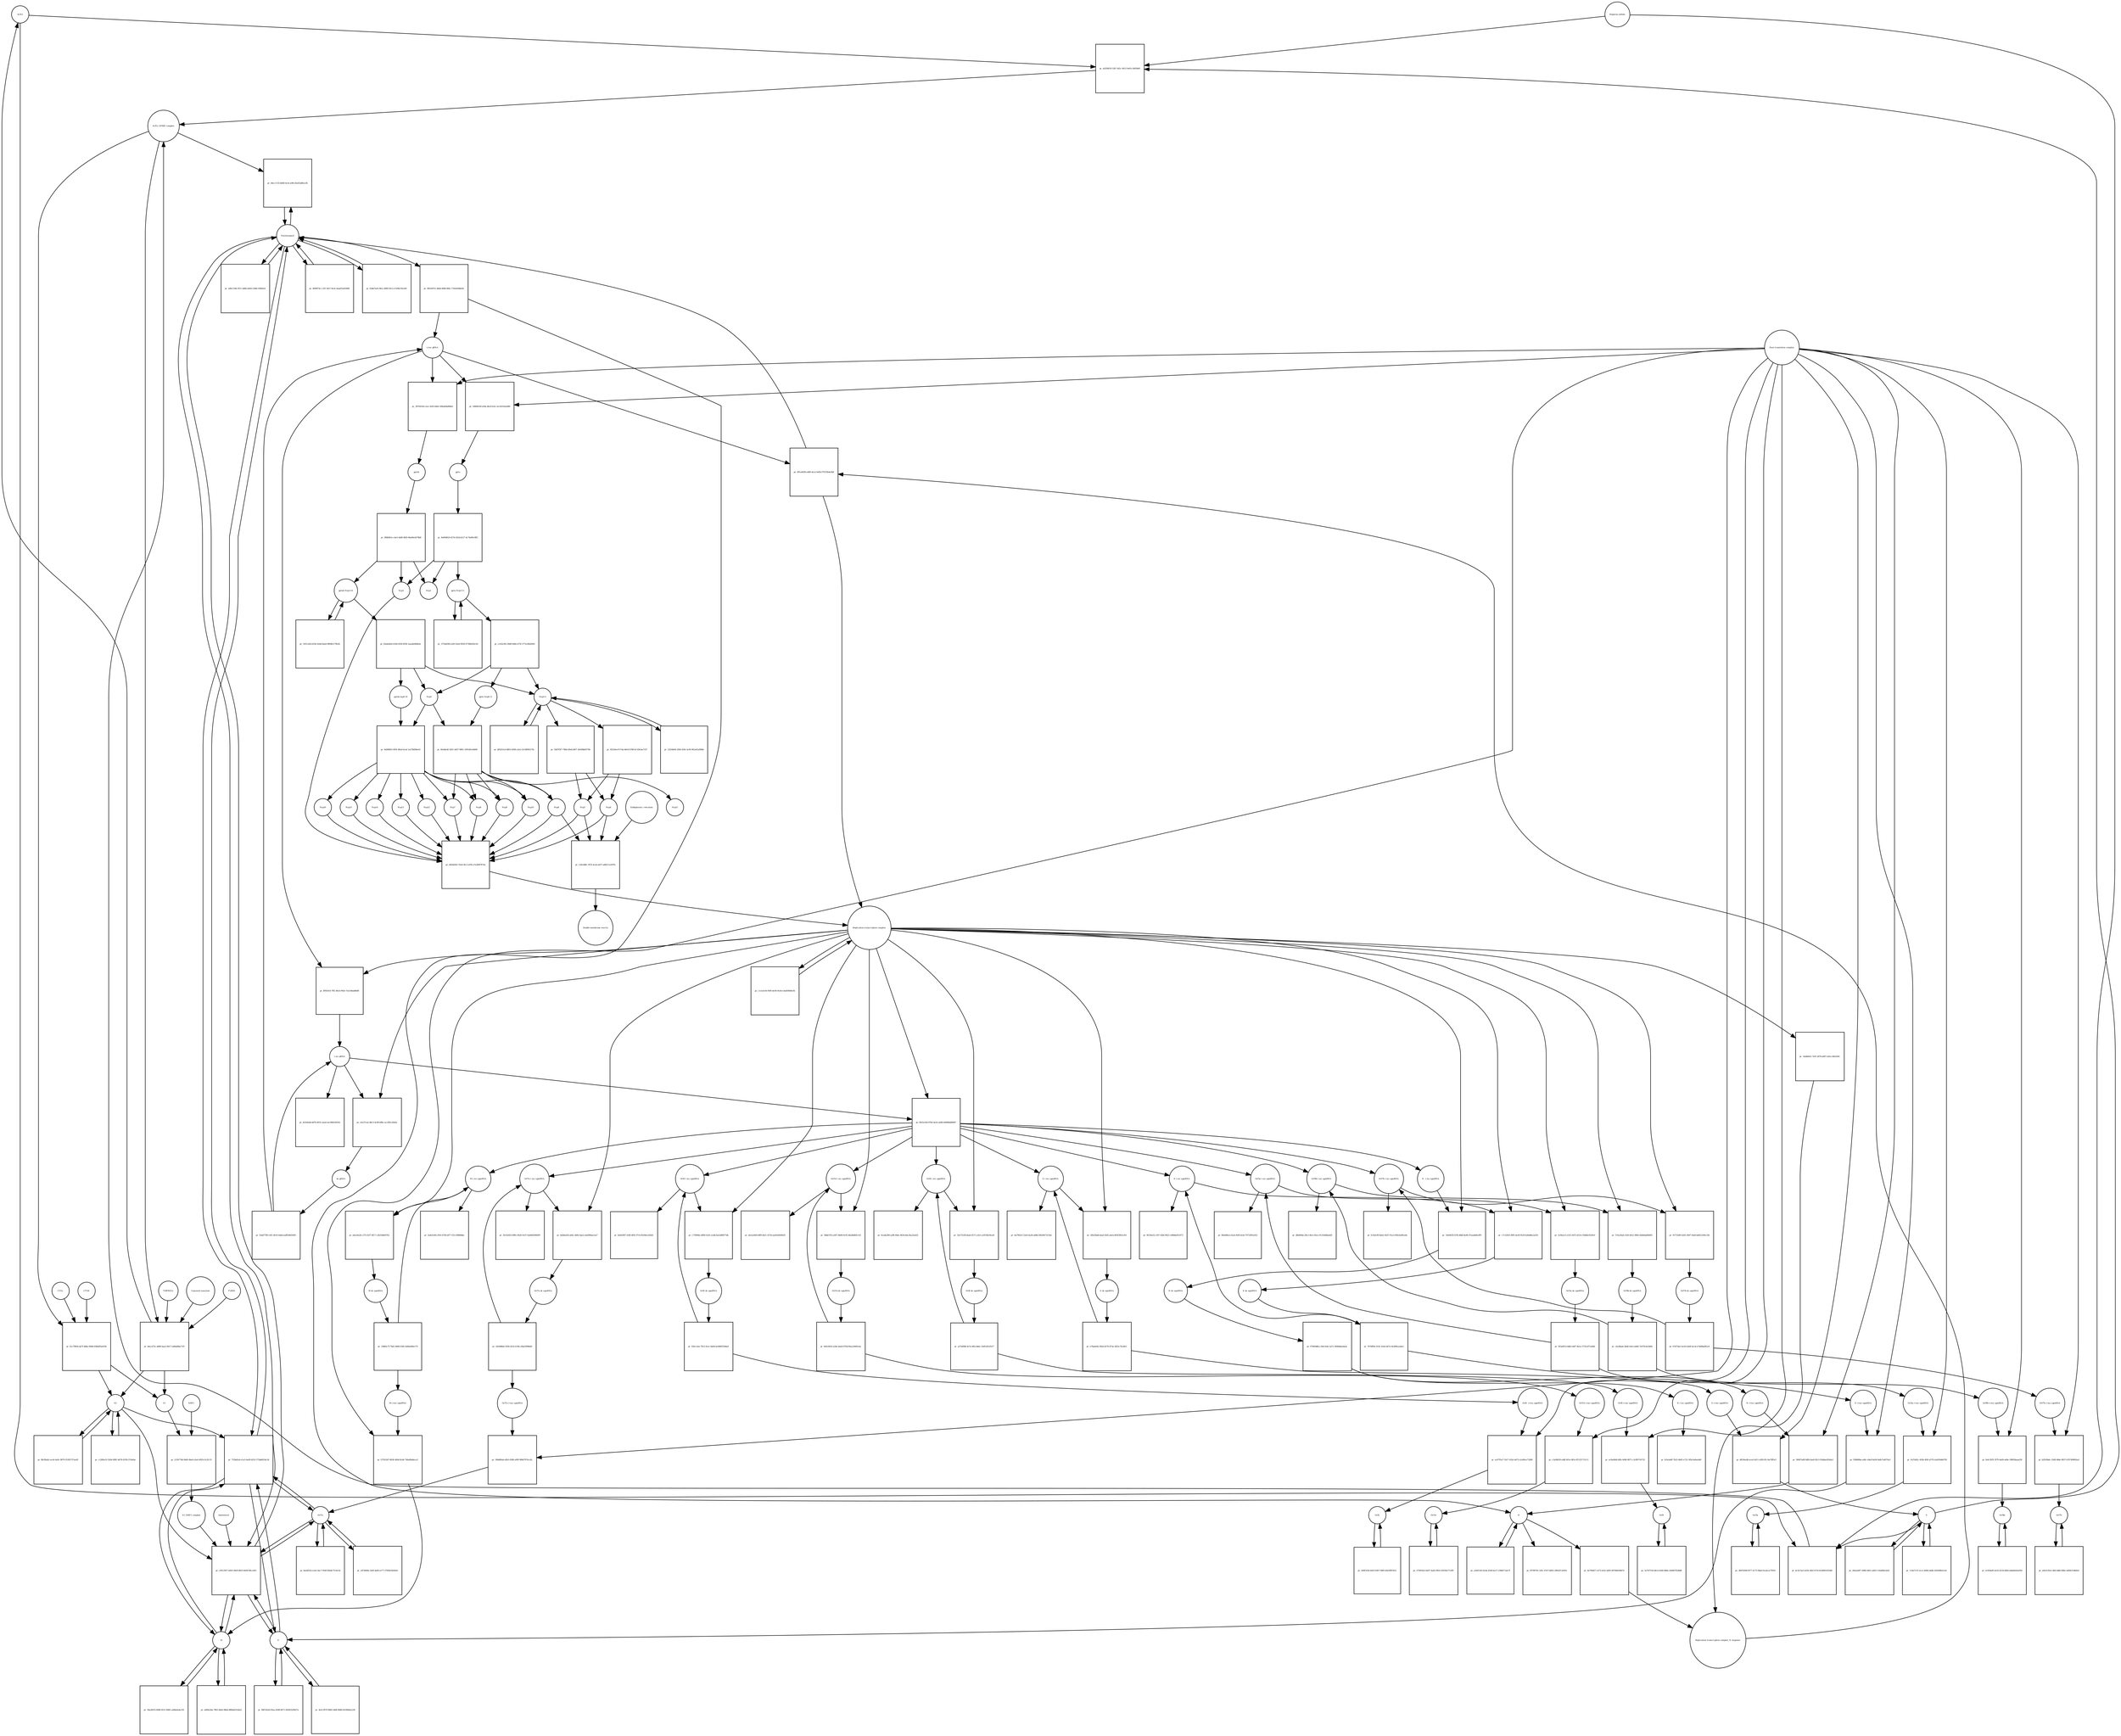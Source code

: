strict digraph  {
ACE2 [annotation="", bipartite=0, cls=macromolecule, fontsize=4, label=ACE2, shape=circle];
"pr_a0258019-52b7-4f2c-9415-9e91c5465b69" [annotation="", bipartite=1, cls=process, fontsize=4, label="pr_a0258019-52b7-4f2c-9415-9e91c5465b69", shape=square];
"ACE2_SPIKE complex" [annotation="", bipartite=0, cls=complex, fontsize=4, label="ACE2_SPIKE complex", shape=circle];
"Heparan sulfate" [annotation="urn_miriam_obo.chebi_CHEBI%3A28815", bipartite=0, cls="simple chemical", fontsize=4, label="Heparan sulfate", shape=circle];
S [annotation=urn_miriam_uniprot_P0DTC2, bipartite=0, cls=macromolecule, fontsize=4, label=S, shape=circle];
Nucleocapsid [annotation="urn_miriam_obo.go_GO%3A0019013", bipartite=0, cls=complex, fontsize=4, label=Nucleocapsid, shape=circle];
"pr_0dcc1135-b0b9-4c5e-a9fe-8eef3a86ce3b" [annotation="", bipartite=1, cls=process, fontsize=4, label="pr_0dcc1135-b0b9-4c5e-a9fe-8eef3a86ce3b", shape=square];
"pr_61c70854-da7f-486a-99d8-636b6f5e6358" [annotation="", bipartite=1, cls=process, fontsize=4, label="pr_61c70854-da7f-486a-99d8-636b6f5e6358", shape=square];
S2 [annotation=urn_miriam_interpro_IPR002552, bipartite=0, cls=macromolecule, fontsize=4, label=S2, shape=circle];
CTSB [annotation="", bipartite=0, cls=macromolecule, fontsize=4, label=CTSB, shape=circle];
CTSL [annotation="", bipartite=0, cls=macromolecule, fontsize=4, label=CTSL, shape=circle];
S1 [annotation=urn_miriam_interpro_IPR002551, bipartite=0, cls=macromolecule, fontsize=4, label=S1, shape=circle];
"pr_bc3e7aa3-e63e-4fef-b716-6c4690101b48" [annotation="", bipartite=1, cls=process, fontsize=4, label="pr_bc3e7aa3-e63e-4fef-b716-6c4690101b48", shape=square];
"pr_c9512957-a602-49e9-8825-843b79fcce83" [annotation="", bipartite=1, cls=process, fontsize=4, label="pr_c9512957-a602-49e9-8825-843b79fcce83", shape=square];
cholesterol [annotation="urn_miriam_obo.chebi_CHEBI%3A16113", bipartite=0, cls="simple chemical", fontsize=4, label=cholesterol, shape=circle];
"S1_NRP1 complex" [annotation="", bipartite=0, cls=complex, fontsize=4, label="S1_NRP1 complex", shape=circle];
E [annotation=urn_miriam_uniprot_P0DTC4, bipartite=0, cls=macromolecule, fontsize=4, label=E, shape=circle];
M [annotation=urn_miriam_uniprot_P0DTC5, bipartite=0, cls=macromolecule, fontsize=4, label=M, shape=circle];
Orf7a [annotation=urn_miriam_uniprot_P0DTC7, bipartite=0, cls=macromolecule, fontsize=4, label=Orf7a, shape=circle];
"pr_9814507e-3bbd-4086-86fe-170efe08de9a" [annotation="", bipartite=1, cls=process, fontsize=4, label="pr_9814507e-3bbd-4086-86fe-170efe08de9a", shape=square];
"(+)ss gRNA" [annotation=urn_miriam_refseq_NC_045512, bipartite=0, cls="nucleic acid feature", fontsize=4, label="(+)ss gRNA", shape=circle];
N [annotation=urn_miriam_uniprot_P0DTC9, bipartite=0, cls="macromolecule multimer", fontsize=4, label=N, shape=circle];
"pr_869f974c-c1b7-4fa7-8cdc-bead52a92968" [annotation="", bipartite=1, cls=process, fontsize=4, label="pr_869f974c-c1b7-4fa7-8cdc-bead52a92968", shape=square];
"pr_62bb7ae9-94ce-4f89-93c2-e7a9bc59ce85" [annotation="", bipartite=1, cls=process, fontsize=4, label="pr_62bb7ae9-94ce-4f89-93c2-e7a9bc59ce85", shape=square];
"pr_f9798792-1d5c-47d7-b892-c892d7c4505c" [annotation="", bipartite=1, cls=process, fontsize=4, label="pr_f9798792-1d5c-47d7-b892-c892d7c4505c", shape=square];
"pr_a2bf1543-6cda-41b9-bce7-2384f17afa7f" [annotation="", bipartite=1, cls=process, fontsize=4, label="pr_a2bf1543-6cda-41b9-bce7-2384f17afa7f", shape=square];
"N (+)ss sgmRNA" [annotation=urn_miriam_ncbigene_43740575, bipartite=0, cls="nucleic acid feature", fontsize=4, label="N (+)ss sgmRNA", shape=circle];
"pr_36607ad8-0dfd-4aa9-82c5-83ddae9244a3" [annotation="", bipartite=1, cls=process, fontsize=4, label="pr_36607ad8-0dfd-4aa9-82c5-83ddae9244a3", shape=square];
"Host translation complex" [annotation="urn_miriam_obo.go_GO%3A0070992", bipartite=0, cls=complex, fontsize=4, label="Host translation complex", shape=circle];
"pr_e46c216b-5f51-4d6b-a664-23d8c190bd1d" [annotation="", bipartite=1, cls=process, fontsize=4, label="pr_e46c216b-5f51-4d6b-a664-23d8c190bd1d", shape=square];
"pr_b4ccd72c-dd96-4aa3-8417-ed9ad0ba71f5" [annotation="", bipartite=1, cls=process, fontsize=4, label="pr_b4ccd72c-dd96-4aa3-8417-ed9ad0ba71f5", shape=square];
FURIN [annotation="", bipartite=0, cls=macromolecule, fontsize=4, label=FURIN, shape=circle];
TMPRSS2 [annotation="", bipartite=0, cls=macromolecule, fontsize=4, label=TMPRSS2, shape=circle];
"Camostat mesylate" [annotation="urn_miriam_pubchem.compound_2536", bipartite=0, cls="simple chemical", fontsize=4, label="Camostat mesylate", shape=circle];
"pr_8b1fbab2-aceb-4a9c-9879-55395737aed3" [annotation="", bipartite=1, cls=process, fontsize=4, label="pr_8b1fbab2-aceb-4a9c-9879-55395737aed3", shape=square];
"Replication transcription complex_N oligomer" [annotation="", bipartite=0, cls=complex, fontsize=4, label="Replication transcription complex_N oligomer", shape=circle];
"pr_991a9d38-ed69-4a1a-b43b-f7f335b4a5b8" [annotation="", bipartite=1, cls=process, fontsize=4, label="pr_991a9d38-ed69-4a1a-b43b-f7f335b4a5b8", shape=square];
"Replication transcription complex" [annotation="", bipartite=0, cls=complex, fontsize=4, label="Replication transcription complex", shape=circle];
"pr_753bd2a4-e1a3-4a49-b532-572bd8254c5d" [annotation="", bipartite=1, cls=process, fontsize=4, label="pr_753bd2a4-e1a3-4a49-b532-572bd8254c5d", shape=square];
"pr_c1280a10-526d-4981-b678-4195c37a0ebc" [annotation="", bipartite=1, cls=process, fontsize=4, label="pr_c1280a10-526d-4981-b678-4195c37a0ebc", shape=square];
"pp1a Nsp3-11" [annotation=urn_miriam_uniprot_P0DTC1, bipartite=0, cls=macromolecule, fontsize=4, label="pp1a Nsp3-11", shape=circle];
"pr_cc62e345-58d9-4d9e-b75f-577ec86d20fd" [annotation="", bipartite=1, cls=process, fontsize=4, label="pr_cc62e345-58d9-4d9e-b75f-577ec86d20fd", shape=square];
"pp1a Nsp6-11" [annotation=urn_miriam_uniprot_P0DTC1, bipartite=0, cls=macromolecule, fontsize=4, label="pp1a Nsp6-11", shape=circle];
"Nsp3-4" [annotation="urn_miriam_ncbiprotein_YP_009725299|urn_miriam_ncbiprotein_YP_009725300", bipartite=0, cls=macromolecule, fontsize=4, label="Nsp3-4", shape=circle];
Nsp5 [annotation=urn_miriam_ncbiprotein_YP_009725301, bipartite=0, cls="macromolecule multimer", fontsize=4, label=Nsp5, shape=circle];
"Endoplasmic reticulum" [annotation="urn_miriam_obo.go_GO%3A0005783", bipartite=0, cls=complex, fontsize=4, label="Endoplasmic reticulum", shape=circle];
"pr_c20cdd8c-5f33-4cad-a627-ad9e7ca2d7fe" [annotation="", bipartite=1, cls=process, fontsize=4, label="pr_c20cdd8c-5f33-4cad-a627-ad9e7ca2d7fe", shape=square];
"Double-membrane vesicle" [annotation="urn_miriam_obo.go_GO%3A0039718", bipartite=0, cls=complex, fontsize=4, label="Double-membrane vesicle", shape=circle];
Nsp4 [annotation=urn_miriam_ncbiprotein_YP_009725300, bipartite=0, cls=macromolecule, fontsize=4, label=Nsp4, shape=circle];
Nsp3 [annotation=urn_miriam_ncbiprotein_YP_009725299, bipartite=0, cls=macromolecule, fontsize=4, label=Nsp3, shape=circle];
Nsp6 [annotation=urn_miriam_ncbiprotein_YP_009725302, bipartite=0, cls=macromolecule, fontsize=4, label=Nsp6, shape=circle];
"pr_5754d298-e2d5-43a0-9050-6738642fecfd" [annotation="", bipartite=1, cls=process, fontsize=4, label="pr_5754d298-e2d5-43a0-9050-6738642fecfd", shape=square];
"pr_12f24b0d-3500-429c-bc6f-961a81af9fbb" [annotation="", bipartite=1, cls=process, fontsize=4, label="pr_12f24b0d-3500-429c-bc6f-961a81af9fbb", shape=square];
"pp1ab Nsp3-16" [annotation=urn_miriam_uniprot_P0DTD1, bipartite=0, cls=macromolecule, fontsize=4, label="pp1ab Nsp3-16", shape=circle];
"pr_35f1cd2d-d336-42dd-8aed-08f482179b3b" [annotation="", bipartite=1, cls=process, fontsize=4, label="pr_35f1cd2d-d336-42dd-8aed-08f482179b3b", shape=square];
"pr_82ada9ed-418d-4556-8f38-1aaa8e868eeb" [annotation="", bipartite=1, cls=process, fontsize=4, label="pr_82ada9ed-418d-4556-8f38-1aaa8e868eeb", shape=square];
"pp1ab nsp6-16" [annotation=urn_miriam_uniprot_P0DTD1, bipartite=0, cls=macromolecule, fontsize=4, label="pp1ab nsp6-16", shape=circle];
"pr_56a3fd19-90d9-4531-806f-ca8de6a4a156" [annotation="", bipartite=1, cls=process, fontsize=4, label="pr_56a3fd19-90d9-4531-806f-ca8de6a4a156", shape=square];
"pr_f8d7e62d-05ea-4298-8671-44383520827a" [annotation="", bipartite=1, cls=process, fontsize=4, label="pr_f8d7e62d-05ea-4298-8671-44383520827a", shape=square];
"pr_11da7c53-2cce-400d-a6db-3d3568b3cefa" [annotation="", bipartite=1, cls=process, fontsize=4, label="pr_11da7c53-2cce-400d-a6db-3d3568b3cefa", shape=square];
"pr_ed40a3da-7963-4de6-9b64-d866a651b4a5" [annotation="", bipartite=1, cls=process, fontsize=4, label="pr_ed40a3da-7963-4de6-9b64-d866a651b4a5", shape=square];
"pr_4e5c3979-9865-44df-80d0-fd19fbd2e236" [annotation="", bipartite=1, cls=process, fontsize=4, label="pr_4e5c3979-9865-44df-80d0-fd19fbd2e236", shape=square];
"pr_28aa2d07-268b-4401-ad20-c16a4f6e3a02" [annotation="", bipartite=1, cls=process, fontsize=4, label="pr_28aa2d07-268b-4401-ad20-c16a4f6e3a02", shape=square];
"pr_beedf25a-a3a2-4ac7-954f-856dc7514c5d" [annotation="", bipartite=1, cls=process, fontsize=4, label="pr_beedf25a-a3a2-4ac7-954f-856dc7514c5d", shape=square];
Orf6 [annotation=urn_miriam_uniprot_P0DTC6, bipartite=0, cls=macromolecule, fontsize=4, label=Orf6, shape=circle];
"pr_560f322b-4d19-45b7-99f0-e041ffff1651" [annotation="", bipartite=1, cls=process, fontsize=4, label="pr_560f322b-4d19-45b7-99f0-e041ffff1651", shape=square];
Orf3a [annotation=urn_miriam_uniprot_P0DTC3, bipartite=0, cls=macromolecule, fontsize=4, label=Orf3a, shape=circle];
"pr_3867b308-f677-4172-94a6-b1a4ca17f016" [annotation="", bipartite=1, cls=process, fontsize=4, label="pr_3867b308-f677-4172-94a6-b1a4ca17f016", shape=square];
Orf8 [annotation=urn_miriam_uniprot_P0DTC8, bipartite=0, cls=macromolecule, fontsize=4, label=Orf8, shape=circle];
"pr_5a7b7534-84c4-43d4-9b8a-244067f2d4d8" [annotation="", bipartite=1, cls=process, fontsize=4, label="pr_5a7b7534-84c4-43d4-9b8a-244067f2d4d8", shape=square];
Orf9b [annotation=urn_miriam_uniprot_P0DTD2, bipartite=0, cls=macromolecule, fontsize=4, label=Orf9b, shape=circle];
"pr_ec826a6f-dc43-421b-bf6d-adda8eb5a95d" [annotation="", bipartite=1, cls=process, fontsize=4, label="pr_ec826a6f-dc43-421b-bf6d-adda8eb5a95d", shape=square];
Orf14 [annotation=urn_miriam_uniprot_P0DTD3, bipartite=0, cls=macromolecule, fontsize=4, label=Orf14, shape=circle];
"pr_570919e3-6d37-4ad2-99cb-39259a77c0f5" [annotation="", bipartite=1, cls=process, fontsize=4, label="pr_570919e3-6d37-4ad2-99cb-39259a77c0f5", shape=square];
Orf7b [annotation=urn_miriam_uniprot_P0DTD8, bipartite=0, cls=macromolecule, fontsize=4, label=Orf7b, shape=circle];
"pr_a9e2235d-c4b0-4dbf-84be-ad0dcf1d60ed" [annotation="", bipartite=1, cls=process, fontsize=4, label="pr_a9e2235d-c4b0-4dbf-84be-ad0dcf1d60ed", shape=square];
"pr_2474d09a-3e6f-4a00-a177-5769433b50e8" [annotation="", bipartite=1, cls=process, fontsize=4, label="pr_2474d09a-3e6f-4a00-a177-5769433b50e8", shape=square];
"M (+)ss sgmRNA" [annotation="", bipartite=0, cls="nucleic acid feature", fontsize=4, label="M (+)ss sgmRNA", shape=circle];
"pr_f37623d7-8636-400d-8cb6-74da86ddeca3" [annotation="", bipartite=1, cls=process, fontsize=4, label="pr_f37623d7-8636-400d-8cb6-74da86ddeca3", shape=square];
"E (+)ss sgmRNA" [annotation="", bipartite=0, cls="nucleic acid feature", fontsize=4, label="E (+)ss sgmRNA", shape=circle];
"pr_f58880ba-ad6c-44e8-8a94-8a8e7a4074a3" [annotation="", bipartite=1, cls=process, fontsize=4, label="pr_f58880ba-ad6c-44e8-8a94-8a8e7a4074a3", shape=square];
"S (+)ss sgmRNA" [annotation="", bipartite=0, cls="nucleic acid feature", fontsize=4, label="S (+)ss sgmRNA", shape=circle];
"pr_d819eedb-ece4-4411-a929-ffc14e78f5e3" [annotation="", bipartite=1, cls=process, fontsize=4, label="pr_d819eedb-ece4-4411-a929-ffc14e78f5e3", shape=square];
"Orf7a (+)ss sgmRNA" [annotation="", bipartite=0, cls="nucleic acid feature", fontsize=4, label="Orf7a (+)ss sgmRNA", shape=circle];
"pr_306d80ab-e0b3-4580-a99f-908d7974cc8c" [annotation="", bipartite=1, cls=process, fontsize=4, label="pr_306d80ab-e0b3-4580-a99f-908d7974cc8c", shape=square];
"Orf6  (+)ss sgmRNA" [annotation="", bipartite=0, cls="nucleic acid feature", fontsize=4, label="Orf6  (+)ss sgmRNA", shape=circle];
"pr_ac0791a7-1b17-432e-bd72-a1a96ce73288" [annotation="", bipartite=1, cls=process, fontsize=4, label="pr_ac0791a7-1b17-432e-bd72-a1a96ce73288", shape=square];
"Orf3a (+)ss sgmRNA" [annotation="", bipartite=0, cls="nucleic acid feature", fontsize=4, label="Orf3a (+)ss sgmRNA", shape=circle];
"pr_0cf16d2c-493b-4f4f-a579-e2e650dd4785" [annotation="", bipartite=1, cls=process, fontsize=4, label="pr_0cf16d2c-493b-4f4f-a579-e2e650dd4785", shape=square];
"Orf8 (+)ss sgmRNA" [annotation="", bipartite=0, cls="nucleic acid feature", fontsize=4, label="Orf8 (+)ss sgmRNA", shape=circle];
"pr_ec8a40d4-bffa-4046-8871-c2cff0716733" [annotation="", bipartite=1, cls=process, fontsize=4, label="pr_ec8a40d4-bffa-4046-8871-c2cff0716733", shape=square];
"Orf9b (+)ss sgmRNA" [annotation="", bipartite=0, cls="nucleic acid feature", fontsize=4, label="Orf9b (+)ss sgmRNA", shape=circle];
"pr_fa6c3935-3f79-4a69-a60e-39893baaaf30" [annotation="", bipartite=1, cls=process, fontsize=4, label="pr_fa6c3935-3f79-4a69-a60e-39893baaaf30", shape=square];
"Orf14 (+)ss sgmRNA" [annotation="", bipartite=0, cls="nucleic acid feature", fontsize=4, label="Orf14 (+)ss sgmRNA", shape=circle];
"pr_c3a94620-e4df-401e-861e-ff1231715111" [annotation="", bipartite=1, cls=process, fontsize=4, label="pr_c3a94620-e4df-401e-861e-ff1231715111", shape=square];
"Orf7b (+)ss sgmRNA" [annotation="", bipartite=0, cls="nucleic acid feature", fontsize=4, label="Orf7b (+)ss sgmRNA", shape=circle];
"pr_b2916bdc-3348-48de-9837-b767499f62ed" [annotation="", bipartite=1, cls=process, fontsize=4, label="pr_b2916bdc-3348-48de-9837-b767499f62ed", shape=square];
"(-)ss gRNA" [annotation=urn_miriam_refseq_NC_045512, bipartite=0, cls="nucleic acid feature", fontsize=4, label="(-)ss gRNA", shape=circle];
"pr_4cfe9edd-dd7b-4931-aea4-eec908c82034" [annotation="", bipartite=1, cls=process, fontsize=4, label="pr_4cfe9edd-dd7b-4931-aea4-eec908c82034", shape=square];
"pr_4e790d57-c473-423c-b85f-49766620b07e" [annotation="", bipartite=1, cls=process, fontsize=4, label="pr_4e790d57-c473-423c-b85f-49766620b07e", shape=square];
"pr_fff45414-7ff2-46cb-992e-7e2c46ad8d48" [annotation="", bipartite=1, cls=process, fontsize=4, label="pr_fff45414-7ff2-46cb-992e-7e2c46ad8d48", shape=square];
"M (-)ss sgmRNA" [annotation=urn_miriam_ncbigene_43740571, bipartite=0, cls="nucleic acid feature", fontsize=4, label="M (-)ss sgmRNA", shape=circle];
"pr_3a4e5344-2910-4766-bf77-f21c59686bbc" [annotation="", bipartite=1, cls=process, fontsize=4, label="pr_3a4e5344-2910-4766-bf77-f21c59686bbc", shape=square];
"E (-)ss sgmRNA" [annotation=urn_miriam_ncbigene_43740570, bipartite=0, cls="nucleic acid feature", fontsize=4, label="E (-)ss sgmRNA", shape=circle];
"pr_9f234e52-cf47-42bf-9623-1d9b8a951973" [annotation="", bipartite=1, cls=process, fontsize=4, label="pr_9f234e52-cf47-42bf-9623-1d9b8a951973", shape=square];
"S (-)ss sgmRNA" [annotation="", bipartite=0, cls="nucleic acid feature", fontsize=4, label="S (-)ss sgmRNA", shape=circle];
"pr_ba7963cf-22e0-4a36-a68b-56b36473154d" [annotation="", bipartite=1, cls=process, fontsize=4, label="pr_ba7963cf-22e0-4a36-a68b-56b36473154d", shape=square];
"Orf7a (-)ss sgmRNA" [annotation="", bipartite=0, cls="nucleic acid feature", fontsize=4, label="Orf7a (-)ss sgmRNA", shape=circle];
"pr_26142455-8981-4026-9c47-6a60d599d5f9" [annotation="", bipartite=1, cls=process, fontsize=4, label="pr_26142455-8981-4026-9c47-6a60d599d5f9", shape=square];
"Orf6 (-)ss sgmRNA" [annotation="", bipartite=0, cls="nucleic acid feature", fontsize=4, label="Orf6 (-)ss sgmRNA", shape=circle];
"pr_d2e65f87-430f-4f05-9716-fb1fbe1262b5" [annotation="", bipartite=1, cls=process, fontsize=4, label="pr_d2e65f87-430f-4f05-9716-fb1fbe1262b5", shape=square];
"Orf3a (-)ss sgmRNA" [annotation="", bipartite=0, cls="nucleic acid feature", fontsize=4, label="Orf3a (-)ss sgmRNA", shape=circle];
"pr_80e698ce-b1a6-405f-bcbf-70725f01ef52" [annotation="", bipartite=1, cls=process, fontsize=4, label="pr_80e698ce-b1a6-405f-bcbf-70725f01ef52", shape=square];
"Orf8 (-)ss sgmRNA" [annotation="", bipartite=0, cls="nucleic acid feature", fontsize=4, label="Orf8 (-)ss sgmRNA", shape=circle];
"pr_6ceda390-a28f-40dc-8634-bbc34a23a432" [annotation="", bipartite=1, cls=process, fontsize=4, label="pr_6ceda390-a28f-40dc-8634-bbc34a23a432", shape=square];
"Orf9b (-)ss sgmRNA" [annotation="", bipartite=0, cls="nucleic acid feature", fontsize=4, label="Orf9b (-)ss sgmRNA", shape=circle];
"pr_dfb4f9da-28c3-4fce-83ce-91316d0da4d3" [annotation="", bipartite=1, cls=process, fontsize=4, label="pr_dfb4f9da-28c3-4fce-83ce-91316d0da4d3", shape=square];
"Orf14 (-)ss sgmRNA" [annotation="", bipartite=0, cls="nucleic acid feature", fontsize=4, label="Orf14 (-)ss sgmRNA", shape=circle];
"pr_ab1a2449-69f9-4d11-b754-ead35d500635" [annotation="", bipartite=1, cls=process, fontsize=4, label="pr_ab1a2449-69f9-4d11-b754-ead35d500635", shape=square];
"Orf7b (-)ss sgmRNA" [annotation="", bipartite=0, cls="nucleic acid feature", fontsize=4, label="Orf7b (-)ss sgmRNA", shape=circle];
"pr_fcf2dc90-8a62-45d7-91a3-f4922ed91a9e" [annotation="", bipartite=1, cls=process, fontsize=4, label="pr_fcf2dc90-8a62-45d7-91a3-f4922ed91a9e", shape=square];
"pr_cb127cae-d8c3-4cd9-b9bc-accf82c2b42a" [annotation="", bipartite=1, cls=process, fontsize=4, label="pr_cb127cae-d8c3-4cd9-b9bc-accf82c2b42a", shape=square];
"ds gRNA" [annotation=urn_miriam_refseq_NC_045512, bipartite=0, cls="nucleic acid feature", fontsize=4, label="ds gRNA", shape=circle];
"pr_a6a14e2b-c375-41f7-8f17-c3b334d04762" [annotation="", bipartite=1, cls=process, fontsize=4, label="pr_a6a14e2b-c375-41f7-8f17-c3b334d04762", shape=square];
"M ds sgmRNA" [annotation="", bipartite=0, cls="nucleic acid feature", fontsize=4, label="M ds sgmRNA", shape=circle];
"pr_c7c5281f-49f5-4e30-9529-b26d4bc2ef16" [annotation="", bipartite=1, cls=process, fontsize=4, label="pr_c7c5281f-49f5-4e30-9529-b26d4bc2ef16", shape=square];
"E ds sgmRNA" [annotation="", bipartite=0, cls="nucleic acid feature", fontsize=4, label="E ds sgmRNA", shape=circle];
"pr_20b33bd4-6eaf-4502-adcb-865f3f63c301" [annotation="", bipartite=1, cls=process, fontsize=4, label="pr_20b33bd4-6eaf-4502-adcb-865f3f63c301", shape=square];
"S ds sgmRNA" [annotation="", bipartite=0, cls="nucleic acid feature", fontsize=4, label="S ds sgmRNA", shape=circle];
"pr_bd2bed18-a64c-4d92-bae2-ab2096ae1ee7" [annotation="", bipartite=1, cls=process, fontsize=4, label="pr_bd2bed18-a64c-4d92-bae2-ab2096ae1ee7", shape=square];
"Orf7a ds sgmRNA" [annotation="", bipartite=0, cls="nucleic acid feature", fontsize=4, label="Orf7a ds sgmRNA", shape=circle];
"pr_c73994fe-d909-41d1-a1db-fee5df6877db" [annotation="", bipartite=1, cls=process, fontsize=4, label="pr_c73994fe-d909-41d1-a1db-fee5df6877db", shape=square];
"Orf6 ds sgmRNA" [annotation="", bipartite=0, cls="nucleic acid feature", fontsize=4, label="Orf6 ds sgmRNA", shape=circle];
"pr_3cf4e2c5-e315-4472-b514-354b8c0529c0" [annotation="", bipartite=1, cls=process, fontsize=4, label="pr_3cf4e2c5-e315-4472-b514-354b8c0529c0", shape=square];
"Orf3a ds sgmRNA" [annotation="", bipartite=0, cls="nucleic acid feature", fontsize=4, label="Orf3a ds sgmRNA", shape=circle];
"pr_32e73239-bea6-4571-a1b1-a247db1f4ce8" [annotation="", bipartite=1, cls=process, fontsize=4, label="pr_32e73239-bea6-4571-a1b1-a247db1f4ce8", shape=square];
"Orf8 ds sgmRNA" [annotation="", bipartite=0, cls="nucleic acid feature", fontsize=4, label="Orf8 ds sgmRNA", shape=circle];
"pr_57ee20ad-c020-4612-9fb0-42bb9ad06693" [annotation="", bipartite=1, cls=process, fontsize=4, label="pr_57ee20ad-c020-4612-9fb0-42bb9ad06693", shape=square];
"Orf9b ds sgmRNA" [annotation="", bipartite=0, cls="nucleic acid feature", fontsize=4, label="Orf9b ds sgmRNA", shape=circle];
"pr_04bb7d7a-efb7-4b08-9c05-b62d0dfd1143" [annotation="", bipartite=1, cls=process, fontsize=4, label="pr_04bb7d7a-efb7-4b08-9c05-b62d0dfd1143", shape=square];
"Orf14 ds sgmRNA" [annotation="", bipartite=0, cls="nucleic acid feature", fontsize=4, label="Orf14 ds sgmRNA", shape=circle];
"pr_91751bf9-4261-4047-9efd-bd021200c33b" [annotation="", bipartite=1, cls=process, fontsize=4, label="pr_91751bf9-4261-4047-9efd-bd021200c33b", shape=square];
"Orf7b ds sgmRNA" [annotation="", bipartite=0, cls="nucleic acid feature", fontsize=4, label="Orf7b ds sgmRNA", shape=circle];
"pr_55dd7789-14f1-4610-9a6d-ea8f54835691" [annotation="", bipartite=1, cls=process, fontsize=4, label="pr_55dd7789-14f1-4610-9a6d-ea8f54835691", shape=square];
"pr_33882c7f-7bd1-4699-93f4-5d49a94fe179" [annotation="", bipartite=1, cls=process, fontsize=4, label="pr_33882c7f-7bd1-4699-93f4-5d49a94fe179", shape=square];
"pr_7676ff9e-919c-416e-b67e-9a3f80cea6e1" [annotation="", bipartite=1, cls=process, fontsize=4, label="pr_7676ff9e-919c-416e-b67e-9a3f80cea6e1", shape=square];
"pr_e76abe44-3564-4579-873a-3825c7fa3b51" [annotation="", bipartite=1, cls=process, fontsize=4, label="pr_e76abe44-3564-4579-873a-3825c7fa3b51", shape=square];
"pr_20e908b4-5930-4235-b7d6-cfbef20f8640" [annotation="", bipartite=1, cls=process, fontsize=4, label="pr_20e908b4-5930-4235-b7d6-cfbef20f8640", shape=square];
"pr_f20cc5ee-7815-41e1-8a69-bc68855566e9" [annotation="", bipartite=1, cls=process, fontsize=4, label="pr_f20cc5ee-7815-41e1-8a69-bc68855566e9", shape=square];
"pr_953af653-8db3-4df7-8e1e-5755c871a0b0" [annotation="", bipartite=1, cls=process, fontsize=4, label="pr_953af653-8db3-4df7-8e1e-5755c871a0b0", shape=square];
"pr_a37af688-4e7a-4ffa-bb6c-55d53451f527" [annotation="", bipartite=1, cls=process, fontsize=4, label="pr_a37af688-4e7a-4ffa-bb6c-55d53451f527", shape=square];
"pr_cfa38eab-3b46-43e3-a866-7e970c0e3b94" [annotation="", bipartite=1, cls=process, fontsize=4, label="pr_cfa38eab-3b46-43e3-a866-7e970c0e3b94", shape=square];
"pr_b65c6635-a56e-4ee8-9764-f0ea23685cba" [annotation="", bipartite=1, cls=process, fontsize=4, label="pr_b65c6635-a56e-4ee8-9764-f0ea23685cba", shape=square];
"pr_67d75dc5-bc83-4e6f-bcc8-e74684af82c8" [annotation="", bipartite=1, cls=process, fontsize=4, label="pr_67d75dc5-bc83-4e6f-bcc8-e74684af82c8", shape=square];
"N  (-)ss sgmRNA" [annotation=urn_miriam_ncbigene_43740575, bipartite=0, cls="nucleic acid feature", fontsize=4, label="N  (-)ss sgmRNA", shape=circle];
"pr_14444f3f-b7fb-48df-8e96-47eaa8d0c9f9" [annotation="", bipartite=1, cls=process, fontsize=4, label="pr_14444f3f-b7fb-48df-8e96-47eaa8d0c9f9", shape=square];
"N ds sgmRNA" [annotation="", bipartite=0, cls="nucleic acid feature", fontsize=4, label="N ds sgmRNA", shape=circle];
"pr_0706048b-c29d-434c-b27c-f60b8dea4a4c" [annotation="", bipartite=1, cls=process, fontsize=4, label="pr_0706048b-c29d-434c-b27c-f60b8dea4a4c", shape=square];
"N (-)ss sgmRNA" [annotation="", bipartite=0, cls="nucleic acid feature", fontsize=4, label="N (-)ss sgmRNA", shape=circle];
pp1ab [annotation=urn_miriam_uniprot_P0DTD1, bipartite=0, cls=macromolecule, fontsize=4, label=pp1ab, shape=circle];
"pr_f80b961e-c4e5-4d40-8fd5-66a96e5678b8" [annotation="", bipartite=1, cls=process, fontsize=4, label="pr_f80b961e-c4e5-4d40-8fd5-66a96e5678b8", shape=square];
Nsp2 [annotation=urn_miriam_ncbiprotein_YP_009725298, bipartite=0, cls=macromolecule, fontsize=4, label=Nsp2, shape=circle];
Nsp1 [annotation=urn_miriam_ncbiprotein_YP_009725297, bipartite=0, cls=macromolecule, fontsize=4, label=Nsp1, shape=circle];
pp1a [annotation=urn_miriam_uniprot_P0DTC1, bipartite=0, cls=macromolecule, fontsize=4, label=pp1a, shape=circle];
"pr_9e804824-027d-432d-b217-4c74e80c0ff2" [annotation="", bipartite=1, cls=process, fontsize=4, label="pr_9e804824-027d-432d-b217-4c74e80c0ff2", shape=square];
"pr_bf9253cb-8803-4568-a3a5-23c0899217fe" [annotation="", bipartite=1, cls=process, fontsize=4, label="pr_bf9253cb-8803-4568-a3a5-23c0899217fe", shape=square];
"pr_82520ec9-f7ab-46e9-b788-6c528cbe7337" [annotation="", bipartite=1, cls=process, fontsize=4, label="pr_82520ec9-f7ab-46e9-b788-6c528cbe7337", shape=square];
"pr_50d7f5f7-780d-49a8-bf67-3fe69bb93748" [annotation="", bipartite=1, cls=process, fontsize=4, label="pr_50d7f5f7-780d-49a8-bf67-3fe69bb93748", shape=square];
"pr_6fa4be4f-5d51-4d27-9801-1691d0c4d406" [annotation="", bipartite=1, cls=process, fontsize=4, label="pr_6fa4be4f-5d51-4d27-9801-1691d0c4d406", shape=square];
Nsp7 [annotation=urn_miriam_ncbiprotein_YP_009725303, bipartite=0, cls=macromolecule, fontsize=4, label=Nsp7, shape=circle];
Nsp8 [annotation=urn_miriam_ncbiprotein_YP_009725304, bipartite=0, cls=macromolecule, fontsize=4, label=Nsp8, shape=circle];
Nsp9 [annotation=urn_miriam_ncbiprotein_YP_009725305, bipartite=0, cls=macromolecule, fontsize=4, label=Nsp9, shape=circle];
Nsp10 [annotation=urn_miriam_ncbiprotein_YP_009725306, bipartite=0, cls=macromolecule, fontsize=4, label=Nsp10, shape=circle];
Nsp11 [annotation=urn_miriam_ncbiprotein_YP_009725312, bipartite=0, cls=macromolecule, fontsize=4, label=Nsp11, shape=circle];
"pr_9a848f43-4f50-48ed-b1a4-1a27b0f46e41" [annotation="", bipartite=1, cls=process, fontsize=4, label="pr_9a848f43-4f50-48ed-b1a4-1a27b0f46e41", shape=square];
Nsp13 [annotation=urn_miriam_ncbiprotein_YP_009725308, bipartite=0, cls=macromolecule, fontsize=4, label=Nsp13, shape=circle];
Nsp12 [annotation=urn_miriam_ncbiprotein_YP_009725307, bipartite=0, cls=macromolecule, fontsize=4, label=Nsp12, shape=circle];
Nsp16 [annotation=urn_miriam_ncbiprotein_YP_009725311, bipartite=0, cls=macromolecule, fontsize=4, label=Nsp16, shape=circle];
Nsp15 [annotation=urn_miriam_ncbiprotein_YP_009725310, bipartite=0, cls=macromolecule, fontsize=4, label=Nsp15, shape=circle];
Nsp14 [annotation=urn_miriam_ncbiprotein_YP_009725309, bipartite=0, cls=macromolecule, fontsize=4, label=Nsp14, shape=circle];
"pr_d0a9e641-55a4-4fc2-a03f-a7a2f687674e" [annotation="", bipartite=1, cls=process, fontsize=4, label="pr_d0a9e641-55a4-4fc2-a03f-a7a2f687674e", shape=square];
"pr_18809c69-a59a-4bc8-b3cc-bc24103ea980" [annotation="", bipartite=1, cls=process, fontsize=4, label="pr_18809c69-a59a-4bc8-b3cc-bc24103ea980", shape=square];
"pr_39704104-cea1-4203-b4b1-606a8ebd96e0" [annotation="", bipartite=1, cls=process, fontsize=4, label="pr_39704104-cea1-4203-b4b1-606a8ebd96e0", shape=square];
"pr_fe5eab6f-7b22-46d5-a722-305e3e6eeb40" [annotation="", bipartite=1, cls=process, fontsize=4, label="pr_fe5eab6f-7b22-46d5-a722-305e3e6eeb40", shape=square];
"pr_c1ce2e34-05f6-4e56-9cb4-e3ad590d4cfb" [annotation="", bipartite=1, cls=process, fontsize=4, label="pr_c1ce2e34-05f6-4e56-9cb4-e3ad590d4cfb", shape=square];
"pr_1da8b0e5-7e91-407b-bf87-eb5cc4b2029c" [annotation="", bipartite=1, cls=process, fontsize=4, label="pr_1da8b0e5-7e91-407b-bf87-eb5cc4b2029c", shape=square];
"pr_f0e5c63d-97b4-4e2a-a446-640884dbf087" [annotation="", bipartite=1, cls=process, fontsize=4, label="pr_f0e5c63d-97b4-4e2a-a446-640884dbf087", shape=square];
"pr_213b77d4-9d40-4be6-a3e4-4925c3c2fc19" [annotation="", bipartite=1, cls=process, fontsize=4, label="pr_213b77d4-9d40-4be6-a3e4-4925c3c2fc19", shape=square];
NRP1 [annotation="", bipartite=0, cls=macromolecule, fontsize=4, label=NRP1, shape=circle];
ACE2 -> "pr_a0258019-52b7-4f2c-9415-9e91c5465b69"  [annotation="", interaction_type=consumption];
ACE2 -> "pr_bc3e7aa3-e63e-4fef-b716-6c4690101b48"  [annotation="", interaction_type=consumption];
"pr_a0258019-52b7-4f2c-9415-9e91c5465b69" -> "ACE2_SPIKE complex"  [annotation="", interaction_type=production];
"ACE2_SPIKE complex" -> "pr_0dcc1135-b0b9-4c5e-a9fe-8eef3a86ce3b"  [annotation="urn_miriam_pubmed_32142651|urn_miriam_pubmed_32094589|urn_miriam_taxonomy_2697049", interaction_type=stimulation];
"ACE2_SPIKE complex" -> "pr_61c70854-da7f-486a-99d8-636b6f5e6358"  [annotation="", interaction_type=consumption];
"ACE2_SPIKE complex" -> "pr_b4ccd72c-dd96-4aa3-8417-ed9ad0ba71f5"  [annotation="", interaction_type=consumption];
"Heparan sulfate" -> "pr_a0258019-52b7-4f2c-9415-9e91c5465b69"  [annotation="urn_miriam_pubmed_32142651|urn_miriam_pubmed_32094589|urn_miriam_taxonomy_2697049|urn_miriam_pubmed_32970989", interaction_type=stimulation];
"Heparan sulfate" -> "pr_bc3e7aa3-e63e-4fef-b716-6c4690101b48"  [annotation="urn_miriam_pubmed_32142651|urn_miriam_pubmed_32094589|urn_miriam_taxonomy_2697049|urn_miriam_pubmed_32155444|urn_miriam_pubmed_32970989", interaction_type=stimulation];
S -> "pr_a0258019-52b7-4f2c-9415-9e91c5465b69"  [annotation="", interaction_type=consumption];
S -> "pr_bc3e7aa3-e63e-4fef-b716-6c4690101b48"  [annotation="", interaction_type=consumption];
S -> "pr_11da7c53-2cce-400d-a6db-3d3568b3cefa"  [annotation="", interaction_type=consumption];
S -> "pr_28aa2d07-268b-4401-ad20-c16a4f6e3a02"  [annotation="", interaction_type=consumption];
Nucleocapsid -> "pr_0dcc1135-b0b9-4c5e-a9fe-8eef3a86ce3b"  [annotation="", interaction_type=consumption];
Nucleocapsid -> "pr_c9512957-a602-49e9-8825-843b79fcce83"  [annotation="", interaction_type=consumption];
Nucleocapsid -> "pr_9814507e-3bbd-4086-86fe-170efe08de9a"  [annotation="", interaction_type=consumption];
Nucleocapsid -> "pr_869f974c-c1b7-4fa7-8cdc-bead52a92968"  [annotation="", interaction_type=consumption];
Nucleocapsid -> "pr_62bb7ae9-94ce-4f89-93c2-e7a9bc59ce85"  [annotation="", interaction_type=consumption];
Nucleocapsid -> "pr_e46c216b-5f51-4d6b-a664-23d8c190bd1d"  [annotation="", interaction_type=consumption];
Nucleocapsid -> "pr_753bd2a4-e1a3-4a49-b532-572bd8254c5d"  [annotation="", interaction_type=consumption];
"pr_0dcc1135-b0b9-4c5e-a9fe-8eef3a86ce3b" -> Nucleocapsid  [annotation="", interaction_type=production];
"pr_61c70854-da7f-486a-99d8-636b6f5e6358" -> S2  [annotation="", interaction_type=production];
"pr_61c70854-da7f-486a-99d8-636b6f5e6358" -> S1  [annotation="", interaction_type=production];
S2 -> "pr_c9512957-a602-49e9-8825-843b79fcce83"  [annotation="urn_miriam_pubmed_32142651|urn_miriam_pubmed_32094589|urn_miriam_pubmed_32047258|urn_miriam_taxonomy_2697049|urn_miriam_pubmed_32944968", interaction_type=stimulation];
S2 -> "pr_8b1fbab2-aceb-4a9c-9879-55395737aed3"  [annotation="", interaction_type=consumption];
S2 -> "pr_753bd2a4-e1a3-4a49-b532-572bd8254c5d"  [annotation="urn_miriam_pubmed_32142651|urn_miriam_pubmed_32047258|urn_miriam_taxonomy_2697049", interaction_type=stimulation];
S2 -> "pr_c1280a10-526d-4981-b678-4195c37a0ebc"  [annotation="", interaction_type=consumption];
CTSB -> "pr_61c70854-da7f-486a-99d8-636b6f5e6358"  [annotation="urn_miriam_pubmed_32142651|urn_miriam_taxonomy_2697049", interaction_type=catalysis];
CTSL -> "pr_61c70854-da7f-486a-99d8-636b6f5e6358"  [annotation="urn_miriam_pubmed_32142651|urn_miriam_taxonomy_2697049", interaction_type=catalysis];
S1 -> "pr_213b77d4-9d40-4be6-a3e4-4925c3c2fc19"  [annotation="", interaction_type=consumption];
"pr_bc3e7aa3-e63e-4fef-b716-6c4690101b48" -> "ACE2_SPIKE complex"  [annotation="", interaction_type=production];
"pr_c9512957-a602-49e9-8825-843b79fcce83" -> Nucleocapsid  [annotation="", interaction_type=production];
"pr_c9512957-a602-49e9-8825-843b79fcce83" -> E  [annotation="", interaction_type=production];
"pr_c9512957-a602-49e9-8825-843b79fcce83" -> M  [annotation="", interaction_type=production];
"pr_c9512957-a602-49e9-8825-843b79fcce83" -> Orf7a  [annotation="", interaction_type=production];
cholesterol -> "pr_c9512957-a602-49e9-8825-843b79fcce83"  [annotation="urn_miriam_pubmed_32142651|urn_miriam_pubmed_32094589|urn_miriam_pubmed_32047258|urn_miriam_taxonomy_2697049|urn_miriam_pubmed_32944968", interaction_type=stimulation];
"S1_NRP1 complex" -> "pr_c9512957-a602-49e9-8825-843b79fcce83"  [annotation="urn_miriam_pubmed_32142651|urn_miriam_pubmed_32094589|urn_miriam_pubmed_32047258|urn_miriam_taxonomy_2697049|urn_miriam_pubmed_32944968", interaction_type=stimulation];
E -> "pr_c9512957-a602-49e9-8825-843b79fcce83"  [annotation="", interaction_type=consumption];
E -> "pr_753bd2a4-e1a3-4a49-b532-572bd8254c5d"  [annotation="", interaction_type=consumption];
E -> "pr_f8d7e62d-05ea-4298-8671-44383520827a"  [annotation="", interaction_type=consumption];
E -> "pr_4e5c3979-9865-44df-80d0-fd19fbd2e236"  [annotation="", interaction_type=consumption];
M -> "pr_c9512957-a602-49e9-8825-843b79fcce83"  [annotation="", interaction_type=consumption];
M -> "pr_753bd2a4-e1a3-4a49-b532-572bd8254c5d"  [annotation="", interaction_type=consumption];
M -> "pr_56a3fd19-90d9-4531-806f-ca8de6a4a156"  [annotation="", interaction_type=consumption];
M -> "pr_ed40a3da-7963-4de6-9b64-d866a651b4a5"  [annotation="", interaction_type=consumption];
Orf7a -> "pr_c9512957-a602-49e9-8825-843b79fcce83"  [annotation="", interaction_type=consumption];
Orf7a -> "pr_753bd2a4-e1a3-4a49-b532-572bd8254c5d"  [annotation="", interaction_type=consumption];
Orf7a -> "pr_beedf25a-a3a2-4ac7-954f-856dc7514c5d"  [annotation="", interaction_type=consumption];
Orf7a -> "pr_2474d09a-3e6f-4a00-a177-5769433b50e8"  [annotation="", interaction_type=consumption];
"pr_9814507e-3bbd-4086-86fe-170efe08de9a" -> "(+)ss gRNA"  [annotation="", interaction_type=production];
"pr_9814507e-3bbd-4086-86fe-170efe08de9a" -> N  [annotation="", interaction_type=production];
"(+)ss gRNA" -> "pr_991a9d38-ed69-4a1a-b43b-f7f335b4a5b8"  [annotation="", interaction_type=consumption];
"(+)ss gRNA" -> "pr_fff45414-7ff2-46cb-992e-7e2c46ad8d48"  [annotation="", interaction_type=consumption];
"(+)ss gRNA" -> "pr_18809c69-a59a-4bc8-b3cc-bc24103ea980"  [annotation="", interaction_type=consumption];
"(+)ss gRNA" -> "pr_39704104-cea1-4203-b4b1-606a8ebd96e0"  [annotation="", interaction_type=consumption];
N -> "pr_f9798792-1d5c-47d7-b892-c892d7c4505c"  [annotation="", interaction_type=consumption];
N -> "pr_a2bf1543-6cda-41b9-bce7-2384f17afa7f"  [annotation="", interaction_type=consumption];
N -> "pr_4e790d57-c473-423c-b85f-49766620b07e"  [annotation="", interaction_type=consumption];
"pr_869f974c-c1b7-4fa7-8cdc-bead52a92968" -> Nucleocapsid  [annotation="", interaction_type=production];
"pr_62bb7ae9-94ce-4f89-93c2-e7a9bc59ce85" -> Nucleocapsid  [annotation="", interaction_type=production];
"pr_a2bf1543-6cda-41b9-bce7-2384f17afa7f" -> N  [annotation="", interaction_type=production];
"N (+)ss sgmRNA" -> "pr_36607ad8-0dfd-4aa9-82c5-83ddae9244a3"  [annotation="", interaction_type=consumption];
"pr_36607ad8-0dfd-4aa9-82c5-83ddae9244a3" -> N  [annotation="", interaction_type=production];
"Host translation complex" -> "pr_36607ad8-0dfd-4aa9-82c5-83ddae9244a3"  [annotation="", interaction_type="necessary stimulation"];
"Host translation complex" -> "pr_f37623d7-8636-400d-8cb6-74da86ddeca3"  [annotation="urn_miriam_pubmed_31226023|urn_miriam_pubmed_27712623", interaction_type="necessary stimulation"];
"Host translation complex" -> "pr_f58880ba-ad6c-44e8-8a94-8a8e7a4074a3"  [annotation="urn_miriam_pubmed_31226023|urn_miriam_pubmed_27712623", interaction_type="necessary stimulation"];
"Host translation complex" -> "pr_d819eedb-ece4-4411-a929-ffc14e78f5e3"  [annotation="urn_miriam_pubmed_31226023|urn_miriam_pubmed_27712623", interaction_type="necessary stimulation"];
"Host translation complex" -> "pr_306d80ab-e0b3-4580-a99f-908d7974cc8c"  [annotation="urn_miriam_pubmed_31226023|urn_miriam_pubmed_27712623", interaction_type="necessary stimulation"];
"Host translation complex" -> "pr_ac0791a7-1b17-432e-bd72-a1a96ce73288"  [annotation="urn_miriam_pubmed_31226023|urn_miriam_pubmed_27712623", interaction_type="necessary stimulation"];
"Host translation complex" -> "pr_0cf16d2c-493b-4f4f-a579-e2e650dd4785"  [annotation="urn_miriam_pubmed_31226023|urn_miriam_pubmed_27712623", interaction_type="necessary stimulation"];
"Host translation complex" -> "pr_ec8a40d4-bffa-4046-8871-c2cff0716733"  [annotation="urn_miriam_pubmed_31226023|urn_miriam_pubmed_27712623", interaction_type="necessary stimulation"];
"Host translation complex" -> "pr_fa6c3935-3f79-4a69-a60e-39893baaaf30"  [annotation="urn_miriam_pubmed_31226023|urn_miriam_pubmed_27712623", interaction_type="necessary stimulation"];
"Host translation complex" -> "pr_c3a94620-e4df-401e-861e-ff1231715111"  [annotation="urn_miriam_pubmed_31226023|urn_miriam_pubmed_27712623", interaction_type="necessary stimulation"];
"Host translation complex" -> "pr_b2916bdc-3348-48de-9837-b767499f62ed"  [annotation="urn_miriam_pubmed_31226023|urn_miriam_pubmed_27712623", interaction_type="necessary stimulation"];
"Host translation complex" -> "pr_18809c69-a59a-4bc8-b3cc-bc24103ea980"  [annotation="urn_miriam_pubmed_31226023|urn_miriam_pubmed_27712623", interaction_type="necessary stimulation"];
"Host translation complex" -> "pr_39704104-cea1-4203-b4b1-606a8ebd96e0"  [annotation="urn_miriam_pubmed_31226023|urn_miriam_pubmed_27712623", interaction_type="necessary stimulation"];
"pr_e46c216b-5f51-4d6b-a664-23d8c190bd1d" -> Nucleocapsid  [annotation="", interaction_type=production];
"pr_b4ccd72c-dd96-4aa3-8417-ed9ad0ba71f5" -> S2  [annotation="", interaction_type=production];
"pr_b4ccd72c-dd96-4aa3-8417-ed9ad0ba71f5" -> ACE2  [annotation="", interaction_type=production];
"pr_b4ccd72c-dd96-4aa3-8417-ed9ad0ba71f5" -> S1  [annotation="", interaction_type=production];
FURIN -> "pr_b4ccd72c-dd96-4aa3-8417-ed9ad0ba71f5"  [annotation="urn_miriam_pubmed_32142651|urn_miriam_pubmed_32362314|urn_miriam_taxonomy_2697049", interaction_type=catalysis];
TMPRSS2 -> "pr_b4ccd72c-dd96-4aa3-8417-ed9ad0ba71f5"  [annotation="urn_miriam_pubmed_32142651|urn_miriam_pubmed_32362314|urn_miriam_taxonomy_2697049", interaction_type=catalysis];
"Camostat mesylate" -> "pr_b4ccd72c-dd96-4aa3-8417-ed9ad0ba71f5"  [annotation="urn_miriam_pubmed_32142651|urn_miriam_pubmed_32362314|urn_miriam_taxonomy_2697049", interaction_type=inhibition];
"pr_8b1fbab2-aceb-4a9c-9879-55395737aed3" -> S2  [annotation="", interaction_type=production];
"Replication transcription complex_N oligomer" -> "pr_991a9d38-ed69-4a1a-b43b-f7f335b4a5b8"  [annotation="", interaction_type=consumption];
"pr_991a9d38-ed69-4a1a-b43b-f7f335b4a5b8" -> Nucleocapsid  [annotation="", interaction_type=production];
"pr_991a9d38-ed69-4a1a-b43b-f7f335b4a5b8" -> "Replication transcription complex"  [annotation="", interaction_type=production];
"Replication transcription complex" -> "pr_fff45414-7ff2-46cb-992e-7e2c46ad8d48"  [annotation="urn_miriam_pubmed_22438542|urn_miriam_taxonomy_11142", interaction_type="necessary stimulation"];
"Replication transcription complex" -> "pr_cb127cae-d8c3-4cd9-b9bc-accf82c2b42a"  [annotation="urn_miriam_pubmed_22438542|urn_miriam_taxonomy_11142", interaction_type="necessary stimulation"];
"Replication transcription complex" -> "pr_a6a14e2b-c375-41f7-8f17-c3b334d04762"  [annotation="urn_miriam_pubmed_22438542|urn_miriam_taxonomy_11142", interaction_type="necessary stimulation"];
"Replication transcription complex" -> "pr_c7c5281f-49f5-4e30-9529-b26d4bc2ef16"  [annotation="urn_miriam_pubmed_22438542|urn_miriam_pubmed_11142", interaction_type="necessary stimulation"];
"Replication transcription complex" -> "pr_20b33bd4-6eaf-4502-adcb-865f3f63c301"  [annotation="urn_miriam_pubmed_22438542|urn_miriam_pubmed_11142", interaction_type="necessary stimulation"];
"Replication transcription complex" -> "pr_bd2bed18-a64c-4d92-bae2-ab2096ae1ee7"  [annotation="urn_miriam_pubmed_22438542|urn_miriam_taxonomy_11142", interaction_type="necessary stimulation"];
"Replication transcription complex" -> "pr_c73994fe-d909-41d1-a1db-fee5df6877db"  [annotation="urn_miriam_pubmed_22438542|urn_miriam_taxonomy_11142", interaction_type="necessary stimulation"];
"Replication transcription complex" -> "pr_3cf4e2c5-e315-4472-b514-354b8c0529c0"  [annotation="urn_miriam_pubmed_22438542|urn_miriam_taxonomy_11142", interaction_type="necessary stimulation"];
"Replication transcription complex" -> "pr_32e73239-bea6-4571-a1b1-a247db1f4ce8"  [annotation="urn_miriam_pubmed_22438542|urn_miriam_taxonomy_11142", interaction_type="necessary stimulation"];
"Replication transcription complex" -> "pr_57ee20ad-c020-4612-9fb0-42bb9ad06693"  [annotation="urn_miriam_pubmed_22438542|urn_miriam_taxonomy_11142", interaction_type="necessary stimulation"];
"Replication transcription complex" -> "pr_04bb7d7a-efb7-4b08-9c05-b62d0dfd1143"  [annotation="urn_miriam_pubmed_22438542|urn_miriam_taxonomy_11142", interaction_type="necessary stimulation"];
"Replication transcription complex" -> "pr_91751bf9-4261-4047-9efd-bd021200c33b"  [annotation="urn_miriam_pubmed_22438542|urn_miriam_taxonomy_11142", interaction_type="necessary stimulation"];
"Replication transcription complex" -> "pr_14444f3f-b7fb-48df-8e96-47eaa8d0c9f9"  [annotation="urn_miriam_pubmed_22438542|urn_miriam_taxonomy_11142", interaction_type="necessary stimulation"];
"Replication transcription complex" -> "pr_c1ce2e34-05f6-4e56-9cb4-e3ad590d4cfb"  [annotation="", interaction_type=consumption];
"Replication transcription complex" -> "pr_1da8b0e5-7e91-407b-bf87-eb5cc4b2029c"  [annotation="", interaction_type=consumption];
"Replication transcription complex" -> "pr_f0e5c63d-97b4-4e2a-a446-640884dbf087"  [annotation="urn_miriam_pubmed_8830530|urn_miriam_taxonomy_1138", interaction_type="necessary stimulation"];
"pr_753bd2a4-e1a3-4a49-b532-572bd8254c5d" -> Nucleocapsid  [annotation="", interaction_type=production];
"pr_753bd2a4-e1a3-4a49-b532-572bd8254c5d" -> Orf7a  [annotation="", interaction_type=production];
"pr_753bd2a4-e1a3-4a49-b532-572bd8254c5d" -> E  [annotation="", interaction_type=production];
"pr_753bd2a4-e1a3-4a49-b532-572bd8254c5d" -> M  [annotation="", interaction_type=production];
"pr_c1280a10-526d-4981-b678-4195c37a0ebc" -> S2  [annotation="", interaction_type=production];
"pp1a Nsp3-11" -> "pr_cc62e345-58d9-4d9e-b75f-577ec86d20fd"  [annotation="urn_miriam_pubmed_21203998|urn_miriam_taxonomy_228407|urn_miriam_pubmed_15564471|urn_miriam_taxonomy_228330", interaction_type=catalysis];
"pp1a Nsp3-11" -> "pr_5754d298-e2d5-43a0-9050-6738642fecfd"  [annotation="", interaction_type=consumption];
"pr_cc62e345-58d9-4d9e-b75f-577ec86d20fd" -> "pp1a Nsp6-11"  [annotation="", interaction_type=production];
"pr_cc62e345-58d9-4d9e-b75f-577ec86d20fd" -> "Nsp3-4"  [annotation="", interaction_type=production];
"pr_cc62e345-58d9-4d9e-b75f-577ec86d20fd" -> Nsp5  [annotation="", interaction_type=production];
"pp1a Nsp6-11" -> "pr_6fa4be4f-5d51-4d27-9801-1691d0c4d406"  [annotation="", interaction_type=consumption];
"Nsp3-4" -> "pr_12f24b0d-3500-429c-bc6f-961a81af9fbb"  [annotation="", interaction_type=consumption];
"Nsp3-4" -> "pr_bf9253cb-8803-4568-a3a5-23c0899217fe"  [annotation="", interaction_type=consumption];
"Nsp3-4" -> "pr_82520ec9-f7ab-46e9-b788-6c528cbe7337"  [annotation="urn_miriam_pubmed_15564471|urn_miriam_taxonomy_228330", interaction_type=catalysis];
"Nsp3-4" -> "pr_50d7f5f7-780d-49a8-bf67-3fe69bb93748"  [annotation="urn_miriam_pubmed_15564471|urn_miriam_taxonomy_228330", interaction_type=catalysis];
Nsp5 -> "pr_6fa4be4f-5d51-4d27-9801-1691d0c4d406"  [annotation="urn_miriam_pubmed_11907209|urn_miriam_taxonomy_11142", interaction_type=catalysis];
Nsp5 -> "pr_9a848f43-4f50-48ed-b1a4-1a27b0f46e41"  [annotation="urn_miriam_pubmed_11907209|urn_miriam_taxonomy_11142", interaction_type=catalysis];
"Endoplasmic reticulum" -> "pr_c20cdd8c-5f33-4cad-a627-ad9e7ca2d7fe"  [annotation="", interaction_type=consumption];
"pr_c20cdd8c-5f33-4cad-a627-ad9e7ca2d7fe" -> "Double-membrane vesicle"  [annotation="", interaction_type=production];
Nsp4 -> "pr_c20cdd8c-5f33-4cad-a627-ad9e7ca2d7fe"  [annotation="urn_miriam_pubmed_23943763|urn_miriam_taxonomy_227984", interaction_type=modulation];
Nsp4 -> "pr_d0a9e641-55a4-4fc2-a03f-a7a2f687674e"  [annotation="", interaction_type=consumption];
Nsp3 -> "pr_c20cdd8c-5f33-4cad-a627-ad9e7ca2d7fe"  [annotation="urn_miriam_pubmed_23943763|urn_miriam_taxonomy_227984", interaction_type=modulation];
Nsp3 -> "pr_d0a9e641-55a4-4fc2-a03f-a7a2f687674e"  [annotation="", interaction_type=consumption];
Nsp6 -> "pr_c20cdd8c-5f33-4cad-a627-ad9e7ca2d7fe"  [annotation="urn_miriam_pubmed_23943763|urn_miriam_taxonomy_227984", interaction_type=modulation];
Nsp6 -> "pr_d0a9e641-55a4-4fc2-a03f-a7a2f687674e"  [annotation="", interaction_type=consumption];
"pr_5754d298-e2d5-43a0-9050-6738642fecfd" -> "pp1a Nsp3-11"  [annotation="", interaction_type=production];
"pr_12f24b0d-3500-429c-bc6f-961a81af9fbb" -> "Nsp3-4"  [annotation="", interaction_type=production];
"pp1ab Nsp3-16" -> "pr_35f1cd2d-d336-42dd-8aed-08f482179b3b"  [annotation="", interaction_type=consumption];
"pp1ab Nsp3-16" -> "pr_82ada9ed-418d-4556-8f38-1aaa8e868eeb"  [annotation="urn_miriam_pubmed_21203998|urn_miriam_taxonomy_228407|urn_miriam_pubmed_15564471|urn_miriam_taxonomy_228330", interaction_type=catalysis];
"pr_35f1cd2d-d336-42dd-8aed-08f482179b3b" -> "pp1ab Nsp3-16"  [annotation="", interaction_type=production];
"pr_82ada9ed-418d-4556-8f38-1aaa8e868eeb" -> "pp1ab nsp6-16"  [annotation="", interaction_type=production];
"pr_82ada9ed-418d-4556-8f38-1aaa8e868eeb" -> Nsp5  [annotation="", interaction_type=production];
"pr_82ada9ed-418d-4556-8f38-1aaa8e868eeb" -> "Nsp3-4"  [annotation="", interaction_type=production];
"pp1ab nsp6-16" -> "pr_9a848f43-4f50-48ed-b1a4-1a27b0f46e41"  [annotation="", interaction_type=consumption];
"pr_56a3fd19-90d9-4531-806f-ca8de6a4a156" -> M  [annotation="", interaction_type=production];
"pr_f8d7e62d-05ea-4298-8671-44383520827a" -> E  [annotation="", interaction_type=production];
"pr_11da7c53-2cce-400d-a6db-3d3568b3cefa" -> S  [annotation="", interaction_type=production];
"pr_ed40a3da-7963-4de6-9b64-d866a651b4a5" -> M  [annotation="", interaction_type=production];
"pr_4e5c3979-9865-44df-80d0-fd19fbd2e236" -> E  [annotation="", interaction_type=production];
"pr_28aa2d07-268b-4401-ad20-c16a4f6e3a02" -> S  [annotation="", interaction_type=production];
"pr_beedf25a-a3a2-4ac7-954f-856dc7514c5d" -> Orf7a  [annotation="", interaction_type=production];
Orf6 -> "pr_560f322b-4d19-45b7-99f0-e041ffff1651"  [annotation="", interaction_type=consumption];
"pr_560f322b-4d19-45b7-99f0-e041ffff1651" -> Orf6  [annotation="", interaction_type=production];
Orf3a -> "pr_3867b308-f677-4172-94a6-b1a4ca17f016"  [annotation="", interaction_type=consumption];
"pr_3867b308-f677-4172-94a6-b1a4ca17f016" -> Orf3a  [annotation="", interaction_type=production];
Orf8 -> "pr_5a7b7534-84c4-43d4-9b8a-244067f2d4d8"  [annotation="", interaction_type=consumption];
"pr_5a7b7534-84c4-43d4-9b8a-244067f2d4d8" -> Orf8  [annotation="", interaction_type=production];
Orf9b -> "pr_ec826a6f-dc43-421b-bf6d-adda8eb5a95d"  [annotation="", interaction_type=consumption];
"pr_ec826a6f-dc43-421b-bf6d-adda8eb5a95d" -> Orf9b  [annotation="", interaction_type=production];
Orf14 -> "pr_570919e3-6d37-4ad2-99cb-39259a77c0f5"  [annotation="", interaction_type=consumption];
"pr_570919e3-6d37-4ad2-99cb-39259a77c0f5" -> Orf14  [annotation="", interaction_type=production];
Orf7b -> "pr_a9e2235d-c4b0-4dbf-84be-ad0dcf1d60ed"  [annotation="", interaction_type=consumption];
"pr_a9e2235d-c4b0-4dbf-84be-ad0dcf1d60ed" -> Orf7b  [annotation="", interaction_type=production];
"pr_2474d09a-3e6f-4a00-a177-5769433b50e8" -> Orf7a  [annotation="", interaction_type=production];
"M (+)ss sgmRNA" -> "pr_f37623d7-8636-400d-8cb6-74da86ddeca3"  [annotation="", interaction_type=consumption];
"pr_f37623d7-8636-400d-8cb6-74da86ddeca3" -> M  [annotation="", interaction_type=production];
"E (+)ss sgmRNA" -> "pr_f58880ba-ad6c-44e8-8a94-8a8e7a4074a3"  [annotation="", interaction_type=consumption];
"pr_f58880ba-ad6c-44e8-8a94-8a8e7a4074a3" -> E  [annotation="", interaction_type=production];
"S (+)ss sgmRNA" -> "pr_d819eedb-ece4-4411-a929-ffc14e78f5e3"  [annotation="", interaction_type=consumption];
"pr_d819eedb-ece4-4411-a929-ffc14e78f5e3" -> S  [annotation="", interaction_type=production];
"Orf7a (+)ss sgmRNA" -> "pr_306d80ab-e0b3-4580-a99f-908d7974cc8c"  [annotation="", interaction_type=consumption];
"pr_306d80ab-e0b3-4580-a99f-908d7974cc8c" -> Orf7a  [annotation="", interaction_type=production];
"Orf6  (+)ss sgmRNA" -> "pr_ac0791a7-1b17-432e-bd72-a1a96ce73288"  [annotation="", interaction_type=consumption];
"pr_ac0791a7-1b17-432e-bd72-a1a96ce73288" -> Orf6  [annotation="", interaction_type=production];
"Orf3a (+)ss sgmRNA" -> "pr_0cf16d2c-493b-4f4f-a579-e2e650dd4785"  [annotation="", interaction_type=consumption];
"pr_0cf16d2c-493b-4f4f-a579-e2e650dd4785" -> Orf3a  [annotation="", interaction_type=production];
"Orf8 (+)ss sgmRNA" -> "pr_ec8a40d4-bffa-4046-8871-c2cff0716733"  [annotation="", interaction_type=consumption];
"pr_ec8a40d4-bffa-4046-8871-c2cff0716733" -> Orf8  [annotation="", interaction_type=production];
"Orf9b (+)ss sgmRNA" -> "pr_fa6c3935-3f79-4a69-a60e-39893baaaf30"  [annotation="", interaction_type=consumption];
"pr_fa6c3935-3f79-4a69-a60e-39893baaaf30" -> Orf9b  [annotation="", interaction_type=production];
"Orf14 (+)ss sgmRNA" -> "pr_c3a94620-e4df-401e-861e-ff1231715111"  [annotation="", interaction_type=consumption];
"pr_c3a94620-e4df-401e-861e-ff1231715111" -> Orf14  [annotation="", interaction_type=production];
"Orf7b (+)ss sgmRNA" -> "pr_b2916bdc-3348-48de-9837-b767499f62ed"  [annotation="", interaction_type=consumption];
"pr_b2916bdc-3348-48de-9837-b767499f62ed" -> Orf7b  [annotation="", interaction_type=production];
"(-)ss gRNA" -> "pr_4cfe9edd-dd7b-4931-aea4-eec908c82034"  [annotation="", interaction_type=consumption];
"(-)ss gRNA" -> "pr_cb127cae-d8c3-4cd9-b9bc-accf82c2b42a"  [annotation="", interaction_type=consumption];
"(-)ss gRNA" -> "pr_f0e5c63d-97b4-4e2a-a446-640884dbf087"  [annotation="", interaction_type=consumption];
"pr_4e790d57-c473-423c-b85f-49766620b07e" -> "Replication transcription complex_N oligomer"  [annotation="", interaction_type=production];
"pr_fff45414-7ff2-46cb-992e-7e2c46ad8d48" -> "(-)ss gRNA"  [annotation="", interaction_type=production];
"M (-)ss sgmRNA" -> "pr_3a4e5344-2910-4766-bf77-f21c59686bbc"  [annotation="", interaction_type=consumption];
"M (-)ss sgmRNA" -> "pr_a6a14e2b-c375-41f7-8f17-c3b334d04762"  [annotation="", interaction_type=consumption];
"E (-)ss sgmRNA" -> "pr_9f234e52-cf47-42bf-9623-1d9b8a951973"  [annotation="", interaction_type=consumption];
"E (-)ss sgmRNA" -> "pr_c7c5281f-49f5-4e30-9529-b26d4bc2ef16"  [annotation="", interaction_type=consumption];
"S (-)ss sgmRNA" -> "pr_ba7963cf-22e0-4a36-a68b-56b36473154d"  [annotation="", interaction_type=consumption];
"S (-)ss sgmRNA" -> "pr_20b33bd4-6eaf-4502-adcb-865f3f63c301"  [annotation="", interaction_type=consumption];
"Orf7a (-)ss sgmRNA" -> "pr_26142455-8981-4026-9c47-6a60d599d5f9"  [annotation="", interaction_type=consumption];
"Orf7a (-)ss sgmRNA" -> "pr_bd2bed18-a64c-4d92-bae2-ab2096ae1ee7"  [annotation="", interaction_type=consumption];
"Orf6 (-)ss sgmRNA" -> "pr_d2e65f87-430f-4f05-9716-fb1fbe1262b5"  [annotation="", interaction_type=consumption];
"Orf6 (-)ss sgmRNA" -> "pr_c73994fe-d909-41d1-a1db-fee5df6877db"  [annotation="", interaction_type=consumption];
"Orf3a (-)ss sgmRNA" -> "pr_80e698ce-b1a6-405f-bcbf-70725f01ef52"  [annotation="", interaction_type=consumption];
"Orf3a (-)ss sgmRNA" -> "pr_3cf4e2c5-e315-4472-b514-354b8c0529c0"  [annotation="", interaction_type=consumption];
"Orf8 (-)ss sgmRNA" -> "pr_6ceda390-a28f-40dc-8634-bbc34a23a432"  [annotation="", interaction_type=consumption];
"Orf8 (-)ss sgmRNA" -> "pr_32e73239-bea6-4571-a1b1-a247db1f4ce8"  [annotation="", interaction_type=consumption];
"Orf9b (-)ss sgmRNA" -> "pr_dfb4f9da-28c3-4fce-83ce-91316d0da4d3"  [annotation="", interaction_type=consumption];
"Orf9b (-)ss sgmRNA" -> "pr_57ee20ad-c020-4612-9fb0-42bb9ad06693"  [annotation="", interaction_type=consumption];
"Orf14 (-)ss sgmRNA" -> "pr_ab1a2449-69f9-4d11-b754-ead35d500635"  [annotation="", interaction_type=consumption];
"Orf14 (-)ss sgmRNA" -> "pr_04bb7d7a-efb7-4b08-9c05-b62d0dfd1143"  [annotation="", interaction_type=consumption];
"Orf7b (-)ss sgmRNA" -> "pr_fcf2dc90-8a62-45d7-91a3-f4922ed91a9e"  [annotation="", interaction_type=consumption];
"Orf7b (-)ss sgmRNA" -> "pr_91751bf9-4261-4047-9efd-bd021200c33b"  [annotation="", interaction_type=consumption];
"pr_cb127cae-d8c3-4cd9-b9bc-accf82c2b42a" -> "ds gRNA"  [annotation="", interaction_type=production];
"ds gRNA" -> "pr_55dd7789-14f1-4610-9a6d-ea8f54835691"  [annotation="", interaction_type=consumption];
"pr_a6a14e2b-c375-41f7-8f17-c3b334d04762" -> "M ds sgmRNA"  [annotation="", interaction_type=production];
"M ds sgmRNA" -> "pr_33882c7f-7bd1-4699-93f4-5d49a94fe179"  [annotation="", interaction_type=consumption];
"pr_c7c5281f-49f5-4e30-9529-b26d4bc2ef16" -> "E ds sgmRNA"  [annotation="", interaction_type=production];
"E ds sgmRNA" -> "pr_7676ff9e-919c-416e-b67e-9a3f80cea6e1"  [annotation="", interaction_type=consumption];
"pr_20b33bd4-6eaf-4502-adcb-865f3f63c301" -> "S ds sgmRNA"  [annotation="", interaction_type=production];
"S ds sgmRNA" -> "pr_e76abe44-3564-4579-873a-3825c7fa3b51"  [annotation="", interaction_type=consumption];
"pr_bd2bed18-a64c-4d92-bae2-ab2096ae1ee7" -> "Orf7a ds sgmRNA"  [annotation="", interaction_type=production];
"Orf7a ds sgmRNA" -> "pr_20e908b4-5930-4235-b7d6-cfbef20f8640"  [annotation="", interaction_type=consumption];
"pr_c73994fe-d909-41d1-a1db-fee5df6877db" -> "Orf6 ds sgmRNA"  [annotation="", interaction_type=production];
"Orf6 ds sgmRNA" -> "pr_f20cc5ee-7815-41e1-8a69-bc68855566e9"  [annotation="", interaction_type=consumption];
"pr_3cf4e2c5-e315-4472-b514-354b8c0529c0" -> "Orf3a ds sgmRNA"  [annotation="", interaction_type=production];
"Orf3a ds sgmRNA" -> "pr_953af653-8db3-4df7-8e1e-5755c871a0b0"  [annotation="", interaction_type=consumption];
"pr_32e73239-bea6-4571-a1b1-a247db1f4ce8" -> "Orf8 ds sgmRNA"  [annotation="", interaction_type=production];
"Orf8 ds sgmRNA" -> "pr_a37af688-4e7a-4ffa-bb6c-55d53451f527"  [annotation="", interaction_type=consumption];
"pr_57ee20ad-c020-4612-9fb0-42bb9ad06693" -> "Orf9b ds sgmRNA"  [annotation="", interaction_type=production];
"Orf9b ds sgmRNA" -> "pr_cfa38eab-3b46-43e3-a866-7e970c0e3b94"  [annotation="", interaction_type=consumption];
"pr_04bb7d7a-efb7-4b08-9c05-b62d0dfd1143" -> "Orf14 ds sgmRNA"  [annotation="", interaction_type=production];
"Orf14 ds sgmRNA" -> "pr_b65c6635-a56e-4ee8-9764-f0ea23685cba"  [annotation="", interaction_type=consumption];
"pr_91751bf9-4261-4047-9efd-bd021200c33b" -> "Orf7b ds sgmRNA"  [annotation="", interaction_type=production];
"Orf7b ds sgmRNA" -> "pr_67d75dc5-bc83-4e6f-bcc8-e74684af82c8"  [annotation="", interaction_type=consumption];
"pr_55dd7789-14f1-4610-9a6d-ea8f54835691" -> "(-)ss gRNA"  [annotation="", interaction_type=production];
"pr_55dd7789-14f1-4610-9a6d-ea8f54835691" -> "(+)ss gRNA"  [annotation="", interaction_type=production];
"pr_33882c7f-7bd1-4699-93f4-5d49a94fe179" -> "M (-)ss sgmRNA"  [annotation="", interaction_type=production];
"pr_33882c7f-7bd1-4699-93f4-5d49a94fe179" -> "M (+)ss sgmRNA"  [annotation="", interaction_type=production];
"pr_7676ff9e-919c-416e-b67e-9a3f80cea6e1" -> "E (-)ss sgmRNA"  [annotation="", interaction_type=production];
"pr_7676ff9e-919c-416e-b67e-9a3f80cea6e1" -> "E (+)ss sgmRNA"  [annotation="", interaction_type=production];
"pr_e76abe44-3564-4579-873a-3825c7fa3b51" -> "S (-)ss sgmRNA"  [annotation="", interaction_type=production];
"pr_e76abe44-3564-4579-873a-3825c7fa3b51" -> "S (+)ss sgmRNA"  [annotation="", interaction_type=production];
"pr_20e908b4-5930-4235-b7d6-cfbef20f8640" -> "Orf7a (-)ss sgmRNA"  [annotation="", interaction_type=production];
"pr_20e908b4-5930-4235-b7d6-cfbef20f8640" -> "Orf7a (+)ss sgmRNA"  [annotation="", interaction_type=production];
"pr_f20cc5ee-7815-41e1-8a69-bc68855566e9" -> "Orf6 (-)ss sgmRNA"  [annotation="", interaction_type=production];
"pr_f20cc5ee-7815-41e1-8a69-bc68855566e9" -> "Orf6  (+)ss sgmRNA"  [annotation="", interaction_type=production];
"pr_953af653-8db3-4df7-8e1e-5755c871a0b0" -> "Orf3a (-)ss sgmRNA"  [annotation="", interaction_type=production];
"pr_953af653-8db3-4df7-8e1e-5755c871a0b0" -> "Orf3a (+)ss sgmRNA"  [annotation="", interaction_type=production];
"pr_a37af688-4e7a-4ffa-bb6c-55d53451f527" -> "Orf8 (-)ss sgmRNA"  [annotation="", interaction_type=production];
"pr_a37af688-4e7a-4ffa-bb6c-55d53451f527" -> "Orf8 (+)ss sgmRNA"  [annotation="", interaction_type=production];
"pr_cfa38eab-3b46-43e3-a866-7e970c0e3b94" -> "Orf9b (-)ss sgmRNA"  [annotation="", interaction_type=production];
"pr_cfa38eab-3b46-43e3-a866-7e970c0e3b94" -> "Orf9b (+)ss sgmRNA"  [annotation="", interaction_type=production];
"pr_b65c6635-a56e-4ee8-9764-f0ea23685cba" -> "Orf14 (-)ss sgmRNA"  [annotation="", interaction_type=production];
"pr_b65c6635-a56e-4ee8-9764-f0ea23685cba" -> "Orf14 (+)ss sgmRNA"  [annotation="", interaction_type=production];
"pr_67d75dc5-bc83-4e6f-bcc8-e74684af82c8" -> "Orf7b (-)ss sgmRNA"  [annotation="", interaction_type=production];
"pr_67d75dc5-bc83-4e6f-bcc8-e74684af82c8" -> "Orf7b (+)ss sgmRNA"  [annotation="", interaction_type=production];
"N  (-)ss sgmRNA" -> "pr_14444f3f-b7fb-48df-8e96-47eaa8d0c9f9"  [annotation="", interaction_type=consumption];
"pr_14444f3f-b7fb-48df-8e96-47eaa8d0c9f9" -> "N ds sgmRNA"  [annotation="", interaction_type=production];
"N ds sgmRNA" -> "pr_0706048b-c29d-434c-b27c-f60b8dea4a4c"  [annotation="", interaction_type=consumption];
"pr_0706048b-c29d-434c-b27c-f60b8dea4a4c" -> "N (-)ss sgmRNA"  [annotation="", interaction_type=production];
"pr_0706048b-c29d-434c-b27c-f60b8dea4a4c" -> "N (+)ss sgmRNA"  [annotation="", interaction_type=production];
"N (-)ss sgmRNA" -> "pr_fe5eab6f-7b22-46d5-a722-305e3e6eeb40"  [annotation="", interaction_type=consumption];
pp1ab -> "pr_f80b961e-c4e5-4d40-8fd5-66a96e5678b8"  [annotation="urn_miriam_pubmed_15564471|urn_miriam_taxonomy_228330", interaction_type=catalysis];
"pr_f80b961e-c4e5-4d40-8fd5-66a96e5678b8" -> "pp1ab Nsp3-16"  [annotation="", interaction_type=production];
"pr_f80b961e-c4e5-4d40-8fd5-66a96e5678b8" -> Nsp2  [annotation="", interaction_type=production];
"pr_f80b961e-c4e5-4d40-8fd5-66a96e5678b8" -> Nsp1  [annotation="", interaction_type=production];
Nsp2 -> "pr_d0a9e641-55a4-4fc2-a03f-a7a2f687674e"  [annotation="", interaction_type=consumption];
pp1a -> "pr_9e804824-027d-432d-b217-4c74e80c0ff2"  [annotation="urn_miriam_pubmed_15564471|urn_miriam_taxonomy_228330", interaction_type=catalysis];
"pr_9e804824-027d-432d-b217-4c74e80c0ff2" -> "pp1a Nsp3-11"  [annotation="", interaction_type=production];
"pr_9e804824-027d-432d-b217-4c74e80c0ff2" -> Nsp2  [annotation="", interaction_type=production];
"pr_9e804824-027d-432d-b217-4c74e80c0ff2" -> Nsp1  [annotation="", interaction_type=production];
"pr_bf9253cb-8803-4568-a3a5-23c0899217fe" -> "Nsp3-4"  [annotation="", interaction_type=production];
"pr_82520ec9-f7ab-46e9-b788-6c528cbe7337" -> Nsp4  [annotation="", interaction_type=production];
"pr_82520ec9-f7ab-46e9-b788-6c528cbe7337" -> Nsp3  [annotation="", interaction_type=production];
"pr_50d7f5f7-780d-49a8-bf67-3fe69bb93748" -> Nsp3  [annotation="", interaction_type=production];
"pr_50d7f5f7-780d-49a8-bf67-3fe69bb93748" -> Nsp4  [annotation="", interaction_type=production];
"pr_6fa4be4f-5d51-4d27-9801-1691d0c4d406" -> Nsp6  [annotation="", interaction_type=production];
"pr_6fa4be4f-5d51-4d27-9801-1691d0c4d406" -> Nsp7  [annotation="", interaction_type=production];
"pr_6fa4be4f-5d51-4d27-9801-1691d0c4d406" -> Nsp8  [annotation="", interaction_type=production];
"pr_6fa4be4f-5d51-4d27-9801-1691d0c4d406" -> Nsp9  [annotation="", interaction_type=production];
"pr_6fa4be4f-5d51-4d27-9801-1691d0c4d406" -> Nsp10  [annotation="", interaction_type=production];
"pr_6fa4be4f-5d51-4d27-9801-1691d0c4d406" -> Nsp11  [annotation="", interaction_type=production];
Nsp7 -> "pr_d0a9e641-55a4-4fc2-a03f-a7a2f687674e"  [annotation="", interaction_type=consumption];
Nsp8 -> "pr_d0a9e641-55a4-4fc2-a03f-a7a2f687674e"  [annotation="", interaction_type=consumption];
Nsp9 -> "pr_d0a9e641-55a4-4fc2-a03f-a7a2f687674e"  [annotation="", interaction_type=consumption];
Nsp10 -> "pr_d0a9e641-55a4-4fc2-a03f-a7a2f687674e"  [annotation="", interaction_type=consumption];
"pr_9a848f43-4f50-48ed-b1a4-1a27b0f46e41" -> Nsp13  [annotation="", interaction_type=production];
"pr_9a848f43-4f50-48ed-b1a4-1a27b0f46e41" -> Nsp12  [annotation="", interaction_type=production];
"pr_9a848f43-4f50-48ed-b1a4-1a27b0f46e41" -> Nsp10  [annotation="", interaction_type=production];
"pr_9a848f43-4f50-48ed-b1a4-1a27b0f46e41" -> Nsp9  [annotation="", interaction_type=production];
"pr_9a848f43-4f50-48ed-b1a4-1a27b0f46e41" -> Nsp8  [annotation="", interaction_type=production];
"pr_9a848f43-4f50-48ed-b1a4-1a27b0f46e41" -> Nsp7  [annotation="", interaction_type=production];
"pr_9a848f43-4f50-48ed-b1a4-1a27b0f46e41" -> Nsp6  [annotation="", interaction_type=production];
"pr_9a848f43-4f50-48ed-b1a4-1a27b0f46e41" -> Nsp16  [annotation="", interaction_type=production];
"pr_9a848f43-4f50-48ed-b1a4-1a27b0f46e41" -> Nsp15  [annotation="", interaction_type=production];
"pr_9a848f43-4f50-48ed-b1a4-1a27b0f46e41" -> Nsp14  [annotation="", interaction_type=production];
Nsp13 -> "pr_d0a9e641-55a4-4fc2-a03f-a7a2f687674e"  [annotation="", interaction_type=consumption];
Nsp12 -> "pr_d0a9e641-55a4-4fc2-a03f-a7a2f687674e"  [annotation="", interaction_type=consumption];
Nsp16 -> "pr_d0a9e641-55a4-4fc2-a03f-a7a2f687674e"  [annotation="", interaction_type=consumption];
Nsp15 -> "pr_d0a9e641-55a4-4fc2-a03f-a7a2f687674e"  [annotation="", interaction_type=consumption];
Nsp14 -> "pr_d0a9e641-55a4-4fc2-a03f-a7a2f687674e"  [annotation="", interaction_type=consumption];
"pr_d0a9e641-55a4-4fc2-a03f-a7a2f687674e" -> "Replication transcription complex"  [annotation="", interaction_type=production];
"pr_18809c69-a59a-4bc8-b3cc-bc24103ea980" -> pp1a  [annotation="", interaction_type=production];
"pr_39704104-cea1-4203-b4b1-606a8ebd96e0" -> pp1ab  [annotation="", interaction_type=production];
"pr_c1ce2e34-05f6-4e56-9cb4-e3ad590d4cfb" -> "Replication transcription complex"  [annotation="", interaction_type=production];
"pr_1da8b0e5-7e91-407b-bf87-eb5cc4b2029c" -> "Replication transcription complex_N oligomer"  [annotation="", interaction_type=production];
"pr_f0e5c63d-97b4-4e2a-a446-640884dbf087" -> "Orf7b (-)ss sgmRNA"  [annotation="", interaction_type=production];
"pr_f0e5c63d-97b4-4e2a-a446-640884dbf087" -> "N  (-)ss sgmRNA"  [annotation="", interaction_type=production];
"pr_f0e5c63d-97b4-4e2a-a446-640884dbf087" -> "M (-)ss sgmRNA"  [annotation="", interaction_type=production];
"pr_f0e5c63d-97b4-4e2a-a446-640884dbf087" -> "E (-)ss sgmRNA"  [annotation="", interaction_type=production];
"pr_f0e5c63d-97b4-4e2a-a446-640884dbf087" -> "S (-)ss sgmRNA"  [annotation="", interaction_type=production];
"pr_f0e5c63d-97b4-4e2a-a446-640884dbf087" -> "Orf7a (-)ss sgmRNA"  [annotation="", interaction_type=production];
"pr_f0e5c63d-97b4-4e2a-a446-640884dbf087" -> "Orf6 (-)ss sgmRNA"  [annotation="", interaction_type=production];
"pr_f0e5c63d-97b4-4e2a-a446-640884dbf087" -> "Orf3a (-)ss sgmRNA"  [annotation="", interaction_type=production];
"pr_f0e5c63d-97b4-4e2a-a446-640884dbf087" -> "Orf8 (-)ss sgmRNA"  [annotation="", interaction_type=production];
"pr_f0e5c63d-97b4-4e2a-a446-640884dbf087" -> "Orf9b (-)ss sgmRNA"  [annotation="", interaction_type=production];
"pr_f0e5c63d-97b4-4e2a-a446-640884dbf087" -> "Orf14 (-)ss sgmRNA"  [annotation="", interaction_type=production];
"pr_213b77d4-9d40-4be6-a3e4-4925c3c2fc19" -> "S1_NRP1 complex"  [annotation="", interaction_type=production];
NRP1 -> "pr_213b77d4-9d40-4be6-a3e4-4925c3c2fc19"  [annotation="", interaction_type=consumption];
}
